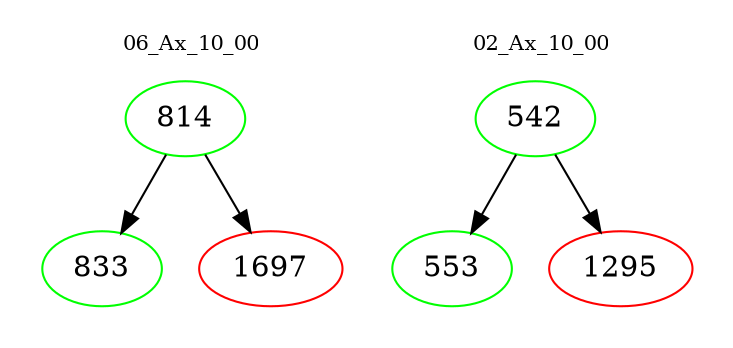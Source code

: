 digraph{
subgraph cluster_0 {
color = white
label = "06_Ax_10_00";
fontsize=10;
T0_814 [label="814", color="green"]
T0_814 -> T0_833 [color="black"]
T0_833 [label="833", color="green"]
T0_814 -> T0_1697 [color="black"]
T0_1697 [label="1697", color="red"]
}
subgraph cluster_1 {
color = white
label = "02_Ax_10_00";
fontsize=10;
T1_542 [label="542", color="green"]
T1_542 -> T1_553 [color="black"]
T1_553 [label="553", color="green"]
T1_542 -> T1_1295 [color="black"]
T1_1295 [label="1295", color="red"]
}
}
